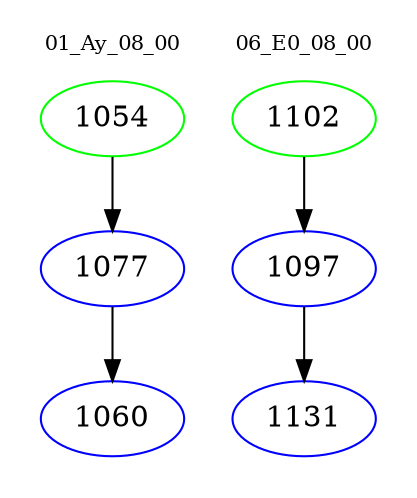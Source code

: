 digraph{
subgraph cluster_0 {
color = white
label = "01_Ay_08_00";
fontsize=10;
T0_1054 [label="1054", color="green"]
T0_1054 -> T0_1077 [color="black"]
T0_1077 [label="1077", color="blue"]
T0_1077 -> T0_1060 [color="black"]
T0_1060 [label="1060", color="blue"]
}
subgraph cluster_1 {
color = white
label = "06_E0_08_00";
fontsize=10;
T1_1102 [label="1102", color="green"]
T1_1102 -> T1_1097 [color="black"]
T1_1097 [label="1097", color="blue"]
T1_1097 -> T1_1131 [color="black"]
T1_1131 [label="1131", color="blue"]
}
}
